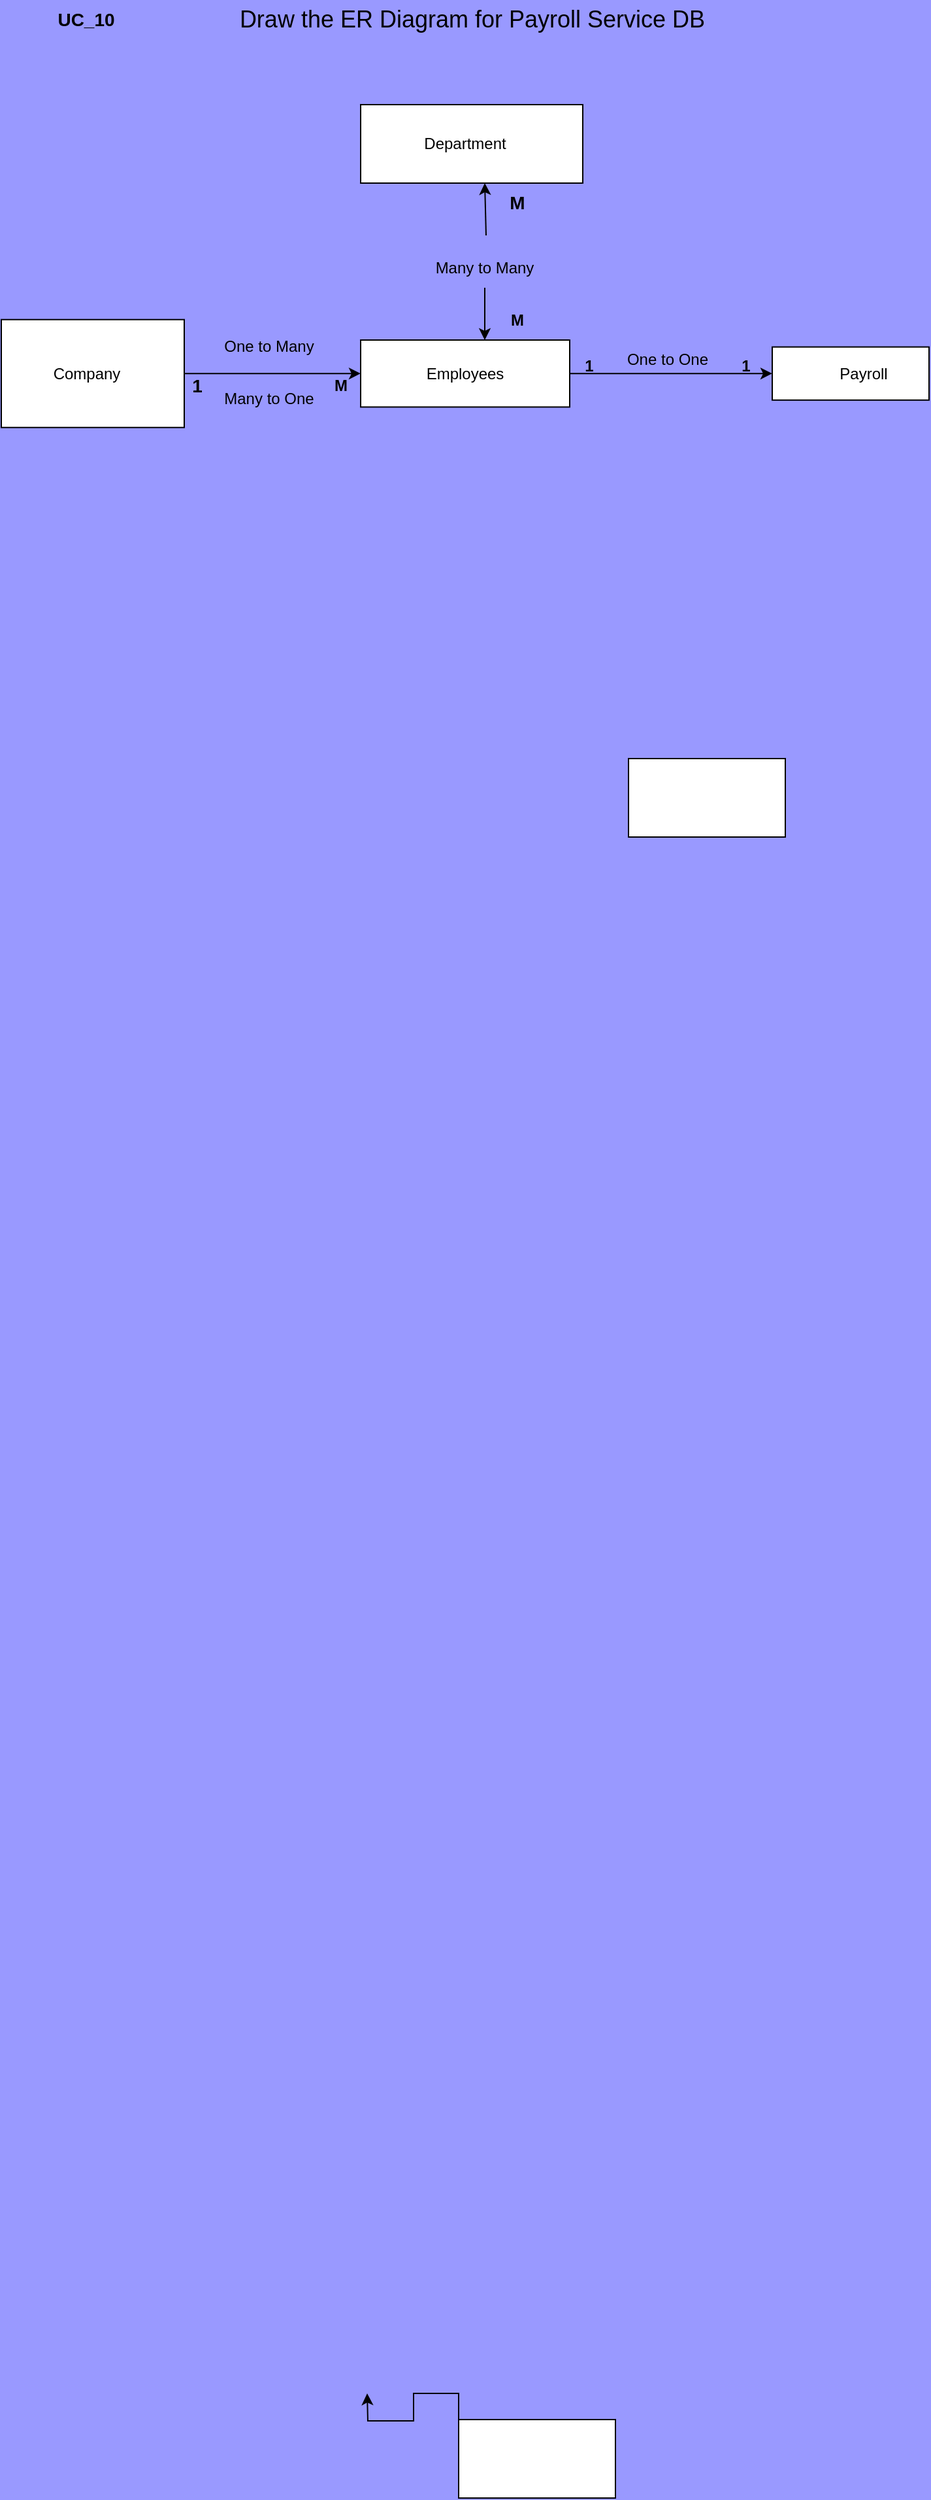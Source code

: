 <mxfile version="20.2.0" type="device"><diagram id="oo2UvyDHQBPBF4pqyYtq" name="Page-1"><mxGraphModel dx="1632" dy="2628" grid="0" gridSize="10" guides="1" tooltips="1" connect="1" arrows="1" fold="1" page="1" pageScale="1" pageWidth="850" pageHeight="1100" background="#9999FF" math="0" shadow="0"><root><mxCell id="0"/><mxCell id="1" parent="0"/><mxCell id="tnkO6j6oRb89c3ZORAEE-2" style="edgeStyle=orthogonalEdgeStyle;rounded=0;orthogonalLoop=1;jettySize=auto;html=1;exitX=0;exitY=0;exitDx=0;exitDy=0;" parent="1" source="tnkO6j6oRb89c3ZORAEE-1" edge="1"><mxGeometry relative="1" as="geometry"><mxPoint x="270" y="-250" as="targetPoint"/></mxGeometry></mxCell><mxCell id="tnkO6j6oRb89c3ZORAEE-1" value="" style="rounded=0;whiteSpace=wrap;html=1;" parent="1" vertex="1"><mxGeometry x="340" y="-230" width="120" height="60" as="geometry"/></mxCell><mxCell id="ZbS7oB9jRza8O4uqph1K-1" value="" style="verticalLabelPosition=bottom;verticalAlign=top;html=1;shape=mxgraph.basic.rect;fillColor2=none;strokeWidth=1;size=20;indent=5;" vertex="1" parent="1"><mxGeometry x="470" y="-1500" width="120" height="60" as="geometry"/></mxCell><mxCell id="ZbS7oB9jRza8O4uqph1K-28" style="edgeStyle=orthogonalEdgeStyle;rounded=0;orthogonalLoop=1;jettySize=auto;html=1;exitX=1;exitY=0.5;exitDx=0;exitDy=0;entryX=0;entryY=0.5;entryDx=0;entryDy=0;" edge="1" parent="1" source="ZbS7oB9jRza8O4uqph1K-17" target="ZbS7oB9jRza8O4uqph1K-23"><mxGeometry relative="1" as="geometry"/></mxCell><mxCell id="ZbS7oB9jRza8O4uqph1K-17" value="" style="rounded=0;whiteSpace=wrap;html=1;rotation=0;" vertex="1" parent="1"><mxGeometry x="265" y="-1820" width="160" height="51.21" as="geometry"/></mxCell><mxCell id="ZbS7oB9jRza8O4uqph1K-18" value="Employees" style="text;html=1;strokeColor=none;fillColor=none;align=center;verticalAlign=middle;whiteSpace=wrap;rounded=0;" vertex="1" parent="1"><mxGeometry x="275" y="-1809.39" width="140" height="30" as="geometry"/></mxCell><mxCell id="ZbS7oB9jRza8O4uqph1K-23" value="" style="rounded=0;whiteSpace=wrap;html=1;" vertex="1" parent="1"><mxGeometry x="580" y="-1814.7" width="120" height="40.61" as="geometry"/></mxCell><mxCell id="ZbS7oB9jRza8O4uqph1K-24" value="Payroll" style="text;html=1;strokeColor=none;fillColor=none;align=center;verticalAlign=middle;whiteSpace=wrap;rounded=0;" vertex="1" parent="1"><mxGeometry x="620" y="-1809.39" width="60" height="30" as="geometry"/></mxCell><mxCell id="ZbS7oB9jRza8O4uqph1K-30" value="&lt;b&gt;M&lt;/b&gt;" style="text;html=1;strokeColor=none;fillColor=none;align=center;verticalAlign=middle;whiteSpace=wrap;rounded=0;" vertex="1" parent="1"><mxGeometry x="355" y="-1850" width="60" height="30" as="geometry"/></mxCell><mxCell id="ZbS7oB9jRza8O4uqph1K-31" value="&lt;b&gt;1&lt;/b&gt;" style="text;html=1;strokeColor=none;fillColor=none;align=center;verticalAlign=middle;whiteSpace=wrap;rounded=0;" vertex="1" parent="1"><mxGeometry x="410" y="-1814.7" width="60" height="30" as="geometry"/></mxCell><mxCell id="ZbS7oB9jRza8O4uqph1K-32" value="One to One" style="text;html=1;strokeColor=none;fillColor=none;align=center;verticalAlign=middle;whiteSpace=wrap;rounded=0;" vertex="1" parent="1"><mxGeometry x="450" y="-1820" width="100" height="30" as="geometry"/></mxCell><mxCell id="ZbS7oB9jRza8O4uqph1K-35" value="&lt;b&gt;1&lt;/b&gt;" style="text;html=1;strokeColor=none;fillColor=none;align=center;verticalAlign=middle;whiteSpace=wrap;rounded=0;" vertex="1" parent="1"><mxGeometry x="530" y="-1814.7" width="60" height="30" as="geometry"/></mxCell><mxCell id="ZbS7oB9jRza8O4uqph1K-37" value="" style="rounded=0;whiteSpace=wrap;html=1;" vertex="1" parent="1"><mxGeometry x="265" y="-2000" width="170" height="60" as="geometry"/></mxCell><mxCell id="ZbS7oB9jRza8O4uqph1K-38" value="" style="endArrow=classic;html=1;rounded=0;" edge="1" parent="1"><mxGeometry width="50" height="50" relative="1" as="geometry"><mxPoint x="361" y="-1900" as="sourcePoint"/><mxPoint x="360" y="-1940" as="targetPoint"/><Array as="points"/></mxGeometry></mxCell><mxCell id="ZbS7oB9jRza8O4uqph1K-39" value="" style="endArrow=classic;html=1;rounded=0;" edge="1" parent="1"><mxGeometry width="50" height="50" relative="1" as="geometry"><mxPoint x="360" y="-1860" as="sourcePoint"/><mxPoint x="360" y="-1820" as="targetPoint"/></mxGeometry></mxCell><mxCell id="ZbS7oB9jRza8O4uqph1K-40" value="Many to Many" style="text;html=1;strokeColor=none;fillColor=none;align=center;verticalAlign=middle;whiteSpace=wrap;rounded=0;" vertex="1" parent="1"><mxGeometry x="320" y="-1890" width="80" height="30" as="geometry"/></mxCell><mxCell id="ZbS7oB9jRza8O4uqph1K-42" value="&lt;font style=&quot;font-size: 14px;&quot;&gt;&lt;b&gt;M&lt;/b&gt;&lt;/font&gt;" style="text;html=1;strokeColor=none;fillColor=none;align=center;verticalAlign=middle;whiteSpace=wrap;rounded=0;" vertex="1" parent="1"><mxGeometry x="355" y="-1940" width="60" height="30" as="geometry"/></mxCell><mxCell id="ZbS7oB9jRza8O4uqph1K-44" value="" style="rounded=0;whiteSpace=wrap;html=1;" vertex="1" parent="1"><mxGeometry x="-10" y="-1835.64" width="140" height="82.5" as="geometry"/></mxCell><mxCell id="ZbS7oB9jRza8O4uqph1K-45" value="Department" style="text;html=1;strokeColor=none;fillColor=none;align=center;verticalAlign=middle;whiteSpace=wrap;rounded=0;" vertex="1" parent="1"><mxGeometry x="315" y="-1985" width="60" height="30" as="geometry"/></mxCell><mxCell id="ZbS7oB9jRza8O4uqph1K-48" value="Company" style="text;html=1;align=center;verticalAlign=middle;resizable=0;points=[];autosize=1;strokeColor=none;fillColor=none;" vertex="1" parent="1"><mxGeometry x="20" y="-1809.4" width="70" height="30" as="geometry"/></mxCell><mxCell id="ZbS7oB9jRza8O4uqph1K-52" value="" style="endArrow=classic;html=1;rounded=0;exitX=1;exitY=0.5;exitDx=0;exitDy=0;entryX=0;entryY=0.5;entryDx=0;entryDy=0;" edge="1" parent="1" source="ZbS7oB9jRza8O4uqph1K-44" target="ZbS7oB9jRza8O4uqph1K-17"><mxGeometry width="50" height="50" relative="1" as="geometry"><mxPoint x="200" y="-1790" as="sourcePoint"/><mxPoint x="260" y="-1791" as="targetPoint"/><Array as="points"/></mxGeometry></mxCell><mxCell id="ZbS7oB9jRza8O4uqph1K-53" value="Many to One" style="text;html=1;strokeColor=none;fillColor=none;align=center;verticalAlign=middle;whiteSpace=wrap;rounded=0;" vertex="1" parent="1"><mxGeometry x="150" y="-1790" width="90" height="30" as="geometry"/></mxCell><mxCell id="ZbS7oB9jRza8O4uqph1K-55" style="edgeStyle=orthogonalEdgeStyle;rounded=0;orthogonalLoop=1;jettySize=auto;html=1;exitX=0.5;exitY=1;exitDx=0;exitDy=0;" edge="1" parent="1" source="ZbS7oB9jRza8O4uqph1K-44" target="ZbS7oB9jRza8O4uqph1K-44"><mxGeometry relative="1" as="geometry"/></mxCell><mxCell id="ZbS7oB9jRza8O4uqph1K-60" value="One to Many" style="text;html=1;strokeColor=none;fillColor=none;align=center;verticalAlign=middle;whiteSpace=wrap;rounded=0;" vertex="1" parent="1"><mxGeometry x="155" y="-1830" width="80" height="30" as="geometry"/></mxCell><mxCell id="ZbS7oB9jRza8O4uqph1K-61" value="&lt;b&gt;M&lt;/b&gt;" style="text;html=1;strokeColor=none;fillColor=none;align=center;verticalAlign=middle;whiteSpace=wrap;rounded=0;" vertex="1" parent="1"><mxGeometry x="220" y="-1800" width="60" height="30" as="geometry"/></mxCell><mxCell id="ZbS7oB9jRza8O4uqph1K-63" value="&lt;font style=&quot;font-size: 14px;&quot;&gt;&lt;b&gt;1&lt;/b&gt;&lt;/font&gt;" style="text;html=1;strokeColor=none;fillColor=none;align=center;verticalAlign=middle;whiteSpace=wrap;rounded=0;" vertex="1" parent="1"><mxGeometry x="110" y="-1800" width="60" height="30" as="geometry"/></mxCell><mxCell id="ZbS7oB9jRza8O4uqph1K-64" value="&lt;font style=&quot;font-size: 18px;&quot;&gt;Draw the ER Diagram for&amp;nbsp;Payroll Service DB&lt;/font&gt;" style="text;html=1;strokeColor=none;fillColor=none;align=center;verticalAlign=middle;whiteSpace=wrap;rounded=0;" vertex="1" parent="1"><mxGeometry x="157.5" y="-2080" width="385" height="30" as="geometry"/></mxCell><mxCell id="ZbS7oB9jRza8O4uqph1K-65" value="&lt;font style=&quot;font-size: 14px;&quot;&gt;&lt;b&gt;UC_10&lt;/b&gt;&lt;/font&gt;" style="text;html=1;strokeColor=none;fillColor=none;align=center;verticalAlign=middle;whiteSpace=wrap;rounded=0;" vertex="1" parent="1"><mxGeometry x="25" y="-2080" width="60" height="30" as="geometry"/></mxCell></root></mxGraphModel></diagram></mxfile>